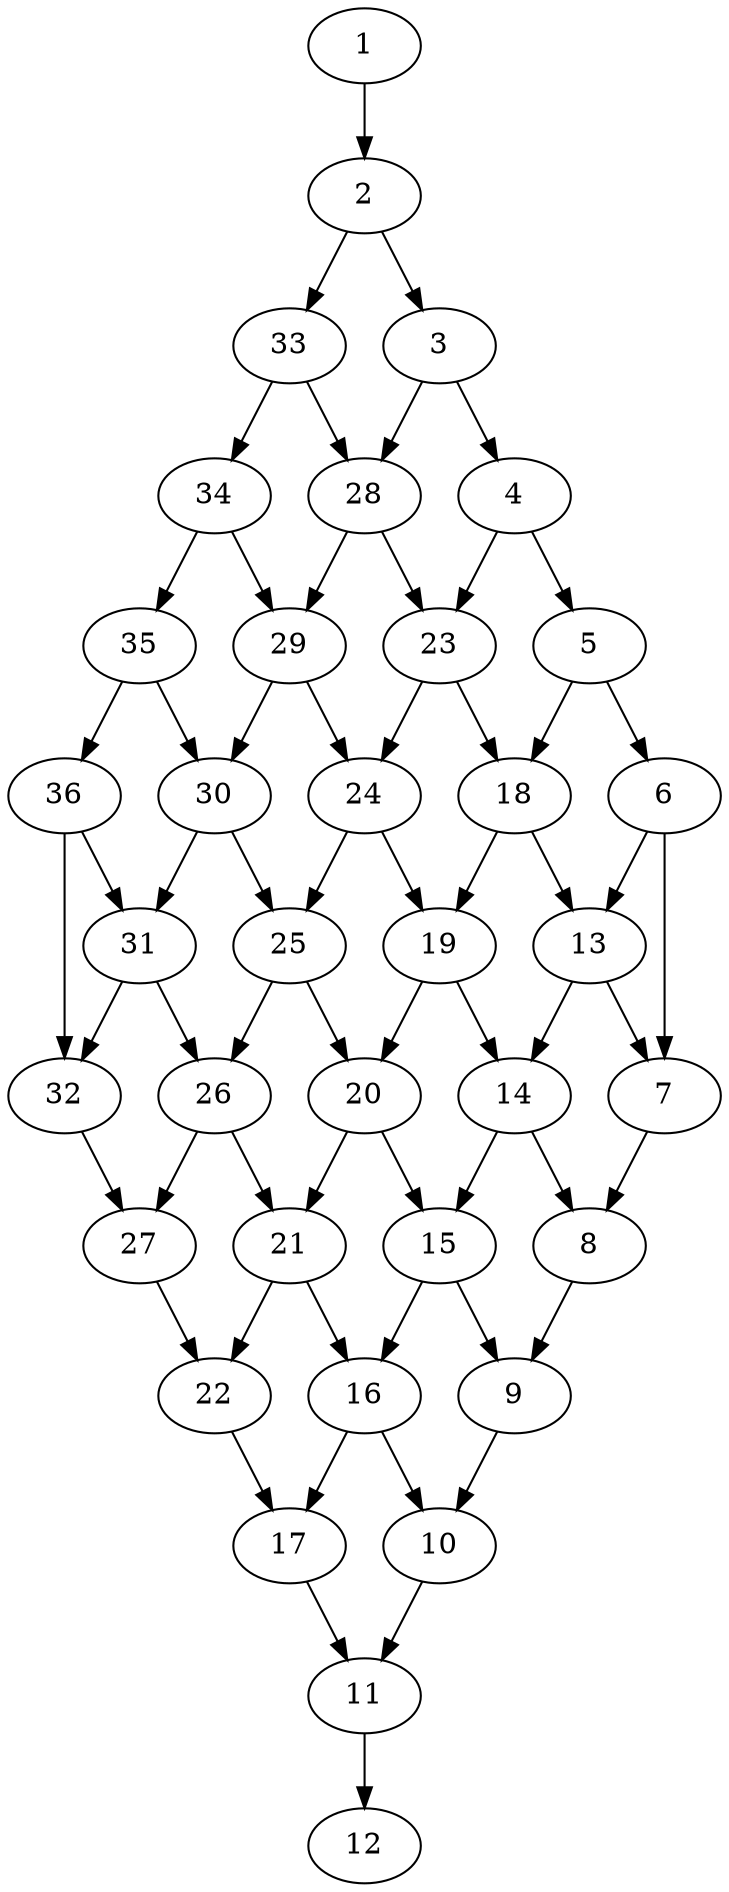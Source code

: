 
digraph graphname {
    1 -> 2
    2 -> 33
    2 -> 3
    3 -> 28
    3 -> 4
    4 -> 23
    4 -> 5
    5 -> 18
    5 -> 6
    6 -> 13
    6 -> 7
    7 -> 8
    8 -> 9
    9 -> 10
    10 -> 11
    11 -> 12
    13 -> 14
    13 -> 7
    14 -> 15
    14 -> 8
    15 -> 16
    15 -> 9
    16 -> 17
    16 -> 10
    17 -> 11
    18 -> 19
    18 -> 13
    19 -> 20
    19 -> 14
    20 -> 21
    20 -> 15
    21 -> 22
    21 -> 16
    22 -> 17
    23 -> 24
    23 -> 18
    24 -> 25
    24 -> 19
    25 -> 26
    25 -> 20
    26 -> 27
    26 -> 21
    27 -> 22
    28 -> 29
    28 -> 23
    29 -> 30
    29 -> 24
    30 -> 31
    30 -> 25
    31 -> 32
    31 -> 26
    32 -> 27
    33 -> 34
    33 -> 28
    34 -> 35
    34 -> 29
    35 -> 36
    35 -> 30
    36 -> 32
    36 -> 31
}
